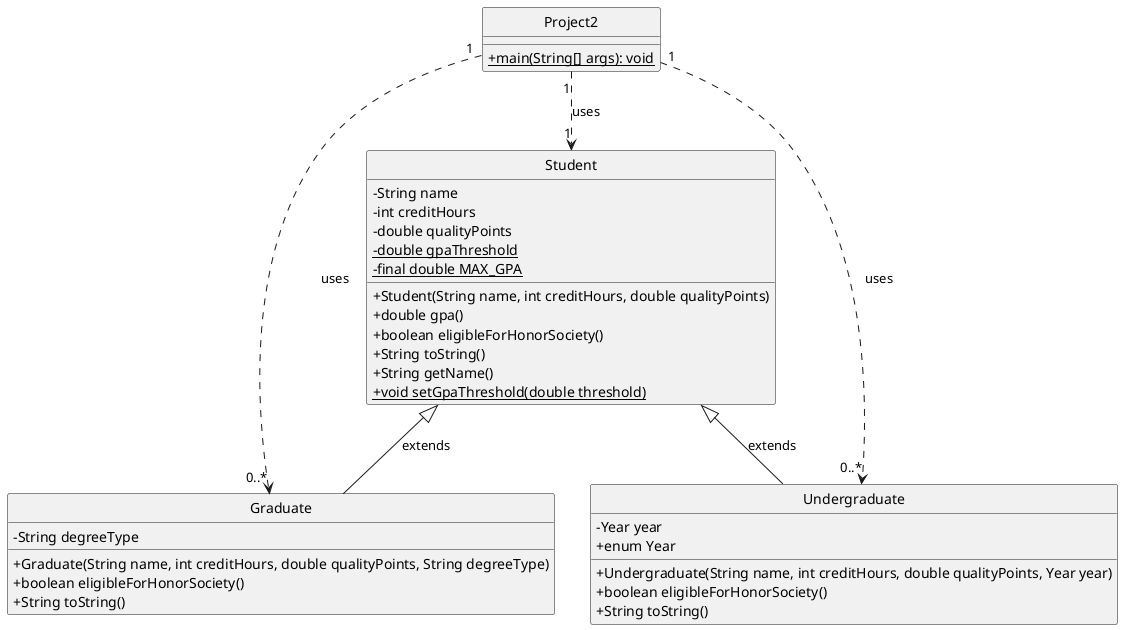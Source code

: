 @startuml
skinparam classAttributeIconSize 0
hide circle

Project2 "1" ..> "1" Student : uses
Project2 "1" ..> "0..*" Graduate : uses
Project2 "1" ..> "0..*" Undergraduate : uses

class Project2 {
    + {static} main(String[] args): void
}

class Student {
    - String name
    - int creditHours
    - double qualityPoints
    - {static} double gpaThreshold
    - {static} final double MAX_GPA
    + Student(String name, int creditHours, double qualityPoints)
    + double gpa()
    + boolean eligibleForHonorSociety()
    + String toString()
    + String getName()
    + {static} void setGpaThreshold(double threshold)
}

class Graduate {
    - String degreeType
    + Graduate(String name, int creditHours, double qualityPoints, String degreeType)
    + boolean eligibleForHonorSociety()
    + String toString()
}

class Undergraduate {
    - Year year
    + enum Year
    + Undergraduate(String name, int creditHours, double qualityPoints, Year year)
    + boolean eligibleForHonorSociety()
    + String toString()
}

Student <|-- Graduate : extends
Student <|-- Undergraduate : extends

@enduml

